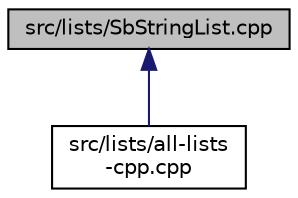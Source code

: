 digraph "src/lists/SbStringList.cpp"
{
 // LATEX_PDF_SIZE
  edge [fontname="Helvetica",fontsize="10",labelfontname="Helvetica",labelfontsize="10"];
  node [fontname="Helvetica",fontsize="10",shape=record];
  Node1 [label="src/lists/SbStringList.cpp",height=0.2,width=0.4,color="black", fillcolor="grey75", style="filled", fontcolor="black",tooltip=" "];
  Node1 -> Node2 [dir="back",color="midnightblue",fontsize="10",style="solid",fontname="Helvetica"];
  Node2 [label="src/lists/all-lists\l-cpp.cpp",height=0.2,width=0.4,color="black", fillcolor="white", style="filled",URL="$all-lists-cpp_8cpp.html",tooltip=" "];
}
